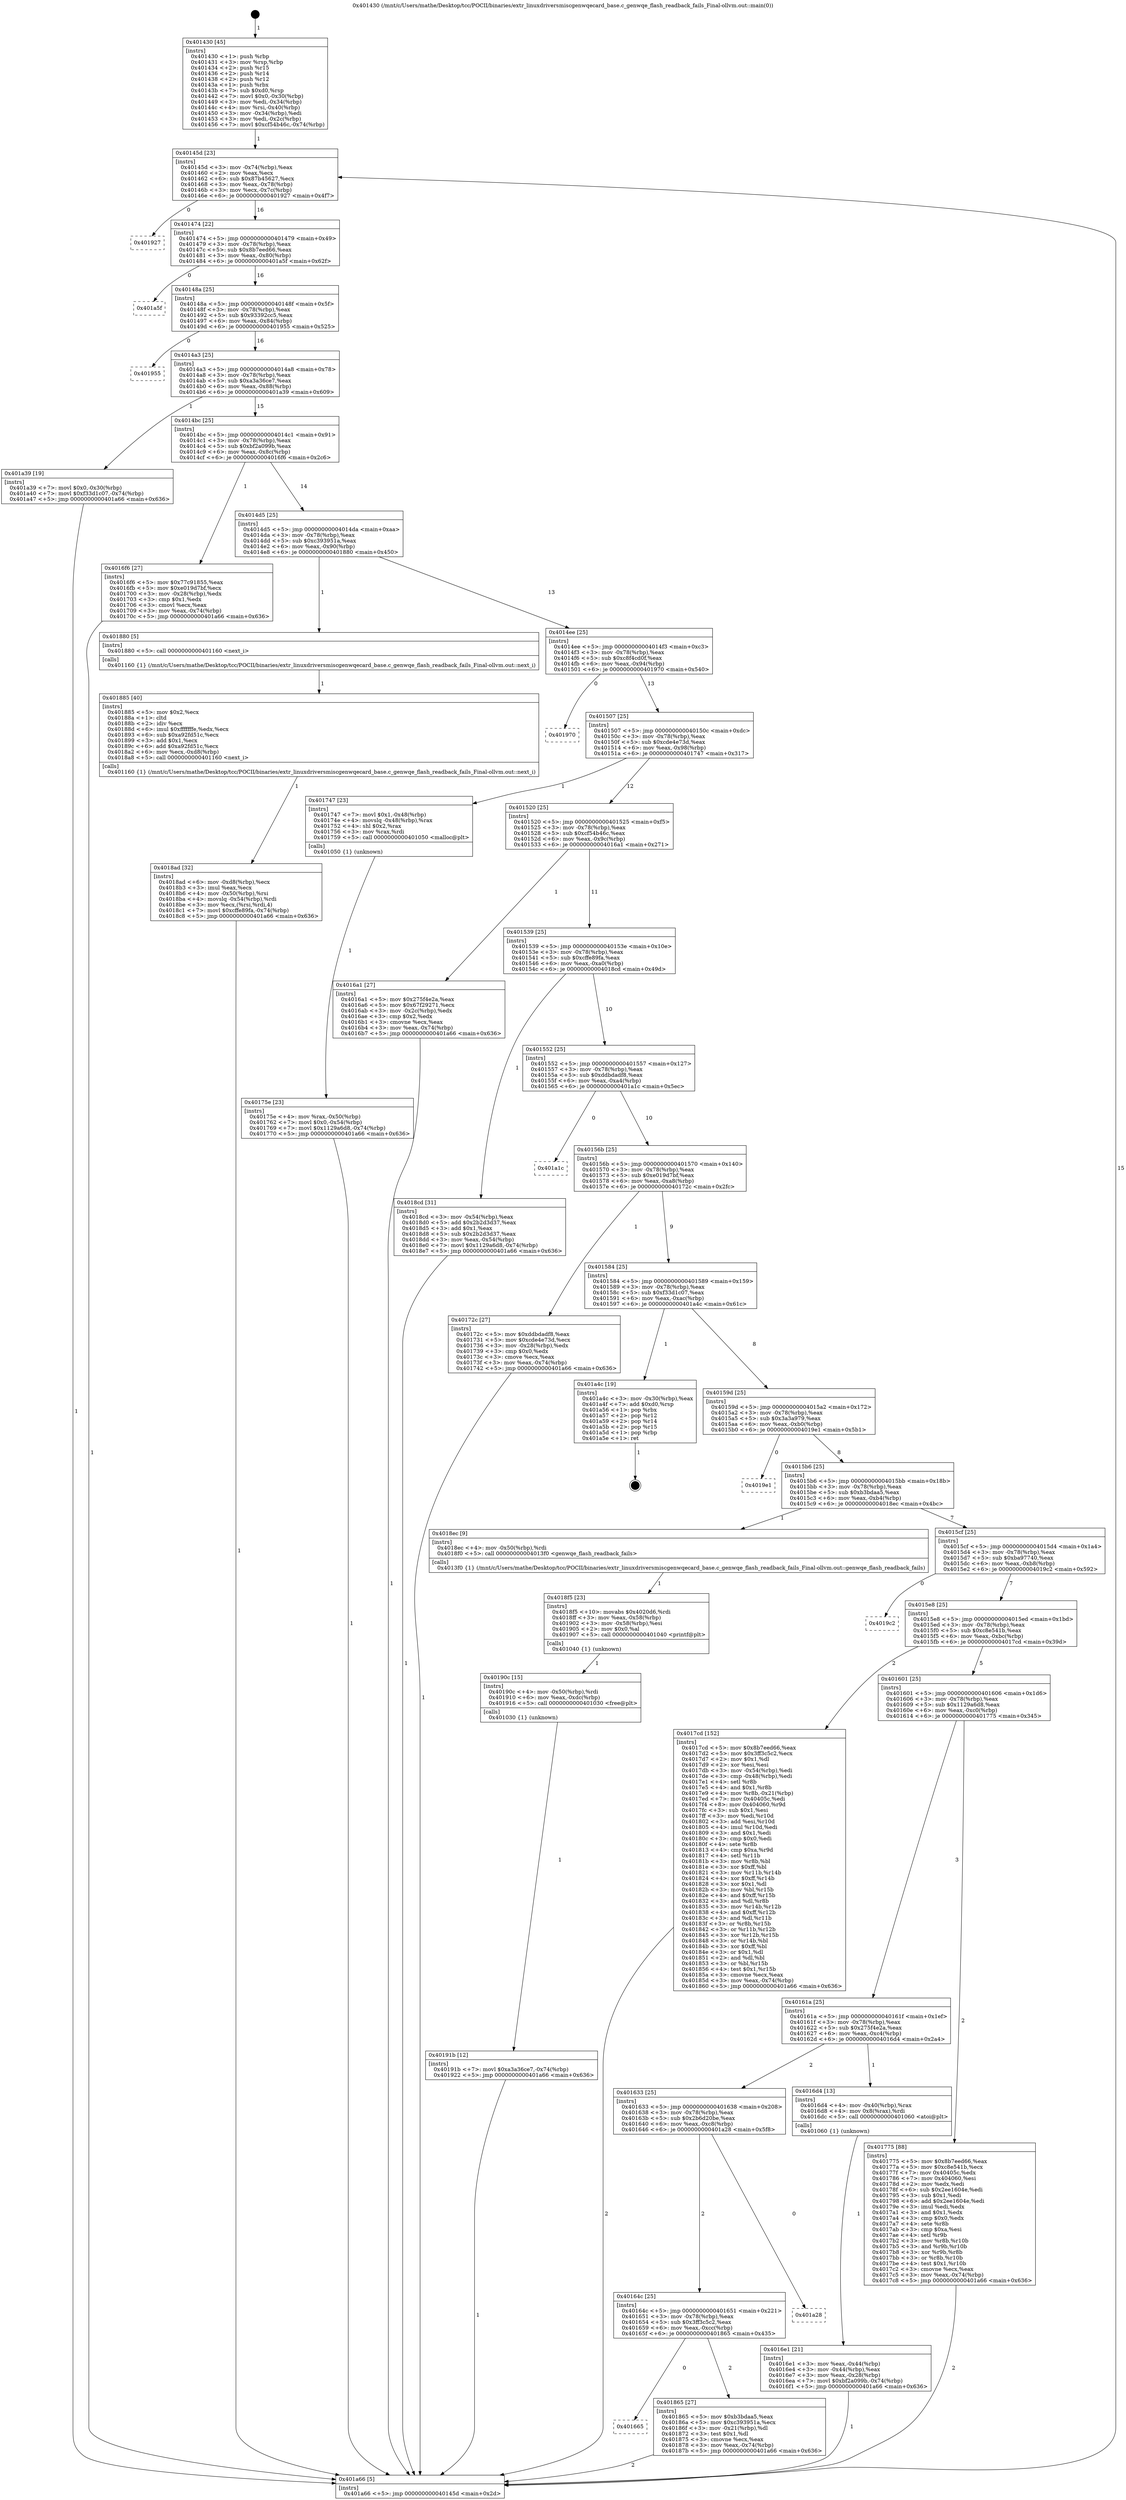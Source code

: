 digraph "0x401430" {
  label = "0x401430 (/mnt/c/Users/mathe/Desktop/tcc/POCII/binaries/extr_linuxdriversmiscgenwqecard_base.c_genwqe_flash_readback_fails_Final-ollvm.out::main(0))"
  labelloc = "t"
  node[shape=record]

  Entry [label="",width=0.3,height=0.3,shape=circle,fillcolor=black,style=filled]
  "0x40145d" [label="{
     0x40145d [23]\l
     | [instrs]\l
     &nbsp;&nbsp;0x40145d \<+3\>: mov -0x74(%rbp),%eax\l
     &nbsp;&nbsp;0x401460 \<+2\>: mov %eax,%ecx\l
     &nbsp;&nbsp;0x401462 \<+6\>: sub $0x87b45627,%ecx\l
     &nbsp;&nbsp;0x401468 \<+3\>: mov %eax,-0x78(%rbp)\l
     &nbsp;&nbsp;0x40146b \<+3\>: mov %ecx,-0x7c(%rbp)\l
     &nbsp;&nbsp;0x40146e \<+6\>: je 0000000000401927 \<main+0x4f7\>\l
  }"]
  "0x401927" [label="{
     0x401927\l
  }", style=dashed]
  "0x401474" [label="{
     0x401474 [22]\l
     | [instrs]\l
     &nbsp;&nbsp;0x401474 \<+5\>: jmp 0000000000401479 \<main+0x49\>\l
     &nbsp;&nbsp;0x401479 \<+3\>: mov -0x78(%rbp),%eax\l
     &nbsp;&nbsp;0x40147c \<+5\>: sub $0x8b7eed66,%eax\l
     &nbsp;&nbsp;0x401481 \<+3\>: mov %eax,-0x80(%rbp)\l
     &nbsp;&nbsp;0x401484 \<+6\>: je 0000000000401a5f \<main+0x62f\>\l
  }"]
  Exit [label="",width=0.3,height=0.3,shape=circle,fillcolor=black,style=filled,peripheries=2]
  "0x401a5f" [label="{
     0x401a5f\l
  }", style=dashed]
  "0x40148a" [label="{
     0x40148a [25]\l
     | [instrs]\l
     &nbsp;&nbsp;0x40148a \<+5\>: jmp 000000000040148f \<main+0x5f\>\l
     &nbsp;&nbsp;0x40148f \<+3\>: mov -0x78(%rbp),%eax\l
     &nbsp;&nbsp;0x401492 \<+5\>: sub $0x93392cc5,%eax\l
     &nbsp;&nbsp;0x401497 \<+6\>: mov %eax,-0x84(%rbp)\l
     &nbsp;&nbsp;0x40149d \<+6\>: je 0000000000401955 \<main+0x525\>\l
  }"]
  "0x40191b" [label="{
     0x40191b [12]\l
     | [instrs]\l
     &nbsp;&nbsp;0x40191b \<+7\>: movl $0xa3a36ce7,-0x74(%rbp)\l
     &nbsp;&nbsp;0x401922 \<+5\>: jmp 0000000000401a66 \<main+0x636\>\l
  }"]
  "0x401955" [label="{
     0x401955\l
  }", style=dashed]
  "0x4014a3" [label="{
     0x4014a3 [25]\l
     | [instrs]\l
     &nbsp;&nbsp;0x4014a3 \<+5\>: jmp 00000000004014a8 \<main+0x78\>\l
     &nbsp;&nbsp;0x4014a8 \<+3\>: mov -0x78(%rbp),%eax\l
     &nbsp;&nbsp;0x4014ab \<+5\>: sub $0xa3a36ce7,%eax\l
     &nbsp;&nbsp;0x4014b0 \<+6\>: mov %eax,-0x88(%rbp)\l
     &nbsp;&nbsp;0x4014b6 \<+6\>: je 0000000000401a39 \<main+0x609\>\l
  }"]
  "0x40190c" [label="{
     0x40190c [15]\l
     | [instrs]\l
     &nbsp;&nbsp;0x40190c \<+4\>: mov -0x50(%rbp),%rdi\l
     &nbsp;&nbsp;0x401910 \<+6\>: mov %eax,-0xdc(%rbp)\l
     &nbsp;&nbsp;0x401916 \<+5\>: call 0000000000401030 \<free@plt\>\l
     | [calls]\l
     &nbsp;&nbsp;0x401030 \{1\} (unknown)\l
  }"]
  "0x401a39" [label="{
     0x401a39 [19]\l
     | [instrs]\l
     &nbsp;&nbsp;0x401a39 \<+7\>: movl $0x0,-0x30(%rbp)\l
     &nbsp;&nbsp;0x401a40 \<+7\>: movl $0xf33d1c07,-0x74(%rbp)\l
     &nbsp;&nbsp;0x401a47 \<+5\>: jmp 0000000000401a66 \<main+0x636\>\l
  }"]
  "0x4014bc" [label="{
     0x4014bc [25]\l
     | [instrs]\l
     &nbsp;&nbsp;0x4014bc \<+5\>: jmp 00000000004014c1 \<main+0x91\>\l
     &nbsp;&nbsp;0x4014c1 \<+3\>: mov -0x78(%rbp),%eax\l
     &nbsp;&nbsp;0x4014c4 \<+5\>: sub $0xbf2a099b,%eax\l
     &nbsp;&nbsp;0x4014c9 \<+6\>: mov %eax,-0x8c(%rbp)\l
     &nbsp;&nbsp;0x4014cf \<+6\>: je 00000000004016f6 \<main+0x2c6\>\l
  }"]
  "0x4018f5" [label="{
     0x4018f5 [23]\l
     | [instrs]\l
     &nbsp;&nbsp;0x4018f5 \<+10\>: movabs $0x4020d6,%rdi\l
     &nbsp;&nbsp;0x4018ff \<+3\>: mov %eax,-0x58(%rbp)\l
     &nbsp;&nbsp;0x401902 \<+3\>: mov -0x58(%rbp),%esi\l
     &nbsp;&nbsp;0x401905 \<+2\>: mov $0x0,%al\l
     &nbsp;&nbsp;0x401907 \<+5\>: call 0000000000401040 \<printf@plt\>\l
     | [calls]\l
     &nbsp;&nbsp;0x401040 \{1\} (unknown)\l
  }"]
  "0x4016f6" [label="{
     0x4016f6 [27]\l
     | [instrs]\l
     &nbsp;&nbsp;0x4016f6 \<+5\>: mov $0x77c91855,%eax\l
     &nbsp;&nbsp;0x4016fb \<+5\>: mov $0xe019d7bf,%ecx\l
     &nbsp;&nbsp;0x401700 \<+3\>: mov -0x28(%rbp),%edx\l
     &nbsp;&nbsp;0x401703 \<+3\>: cmp $0x1,%edx\l
     &nbsp;&nbsp;0x401706 \<+3\>: cmovl %ecx,%eax\l
     &nbsp;&nbsp;0x401709 \<+3\>: mov %eax,-0x74(%rbp)\l
     &nbsp;&nbsp;0x40170c \<+5\>: jmp 0000000000401a66 \<main+0x636\>\l
  }"]
  "0x4014d5" [label="{
     0x4014d5 [25]\l
     | [instrs]\l
     &nbsp;&nbsp;0x4014d5 \<+5\>: jmp 00000000004014da \<main+0xaa\>\l
     &nbsp;&nbsp;0x4014da \<+3\>: mov -0x78(%rbp),%eax\l
     &nbsp;&nbsp;0x4014dd \<+5\>: sub $0xc393951a,%eax\l
     &nbsp;&nbsp;0x4014e2 \<+6\>: mov %eax,-0x90(%rbp)\l
     &nbsp;&nbsp;0x4014e8 \<+6\>: je 0000000000401880 \<main+0x450\>\l
  }"]
  "0x4018ad" [label="{
     0x4018ad [32]\l
     | [instrs]\l
     &nbsp;&nbsp;0x4018ad \<+6\>: mov -0xd8(%rbp),%ecx\l
     &nbsp;&nbsp;0x4018b3 \<+3\>: imul %eax,%ecx\l
     &nbsp;&nbsp;0x4018b6 \<+4\>: mov -0x50(%rbp),%rsi\l
     &nbsp;&nbsp;0x4018ba \<+4\>: movslq -0x54(%rbp),%rdi\l
     &nbsp;&nbsp;0x4018be \<+3\>: mov %ecx,(%rsi,%rdi,4)\l
     &nbsp;&nbsp;0x4018c1 \<+7\>: movl $0xcffe89fa,-0x74(%rbp)\l
     &nbsp;&nbsp;0x4018c8 \<+5\>: jmp 0000000000401a66 \<main+0x636\>\l
  }"]
  "0x401880" [label="{
     0x401880 [5]\l
     | [instrs]\l
     &nbsp;&nbsp;0x401880 \<+5\>: call 0000000000401160 \<next_i\>\l
     | [calls]\l
     &nbsp;&nbsp;0x401160 \{1\} (/mnt/c/Users/mathe/Desktop/tcc/POCII/binaries/extr_linuxdriversmiscgenwqecard_base.c_genwqe_flash_readback_fails_Final-ollvm.out::next_i)\l
  }"]
  "0x4014ee" [label="{
     0x4014ee [25]\l
     | [instrs]\l
     &nbsp;&nbsp;0x4014ee \<+5\>: jmp 00000000004014f3 \<main+0xc3\>\l
     &nbsp;&nbsp;0x4014f3 \<+3\>: mov -0x78(%rbp),%eax\l
     &nbsp;&nbsp;0x4014f6 \<+5\>: sub $0xc8f4cd0f,%eax\l
     &nbsp;&nbsp;0x4014fb \<+6\>: mov %eax,-0x94(%rbp)\l
     &nbsp;&nbsp;0x401501 \<+6\>: je 0000000000401970 \<main+0x540\>\l
  }"]
  "0x401885" [label="{
     0x401885 [40]\l
     | [instrs]\l
     &nbsp;&nbsp;0x401885 \<+5\>: mov $0x2,%ecx\l
     &nbsp;&nbsp;0x40188a \<+1\>: cltd\l
     &nbsp;&nbsp;0x40188b \<+2\>: idiv %ecx\l
     &nbsp;&nbsp;0x40188d \<+6\>: imul $0xfffffffe,%edx,%ecx\l
     &nbsp;&nbsp;0x401893 \<+6\>: sub $0xa92fd51c,%ecx\l
     &nbsp;&nbsp;0x401899 \<+3\>: add $0x1,%ecx\l
     &nbsp;&nbsp;0x40189c \<+6\>: add $0xa92fd51c,%ecx\l
     &nbsp;&nbsp;0x4018a2 \<+6\>: mov %ecx,-0xd8(%rbp)\l
     &nbsp;&nbsp;0x4018a8 \<+5\>: call 0000000000401160 \<next_i\>\l
     | [calls]\l
     &nbsp;&nbsp;0x401160 \{1\} (/mnt/c/Users/mathe/Desktop/tcc/POCII/binaries/extr_linuxdriversmiscgenwqecard_base.c_genwqe_flash_readback_fails_Final-ollvm.out::next_i)\l
  }"]
  "0x401970" [label="{
     0x401970\l
  }", style=dashed]
  "0x401507" [label="{
     0x401507 [25]\l
     | [instrs]\l
     &nbsp;&nbsp;0x401507 \<+5\>: jmp 000000000040150c \<main+0xdc\>\l
     &nbsp;&nbsp;0x40150c \<+3\>: mov -0x78(%rbp),%eax\l
     &nbsp;&nbsp;0x40150f \<+5\>: sub $0xcde4e73d,%eax\l
     &nbsp;&nbsp;0x401514 \<+6\>: mov %eax,-0x98(%rbp)\l
     &nbsp;&nbsp;0x40151a \<+6\>: je 0000000000401747 \<main+0x317\>\l
  }"]
  "0x401665" [label="{
     0x401665\l
  }", style=dashed]
  "0x401747" [label="{
     0x401747 [23]\l
     | [instrs]\l
     &nbsp;&nbsp;0x401747 \<+7\>: movl $0x1,-0x48(%rbp)\l
     &nbsp;&nbsp;0x40174e \<+4\>: movslq -0x48(%rbp),%rax\l
     &nbsp;&nbsp;0x401752 \<+4\>: shl $0x2,%rax\l
     &nbsp;&nbsp;0x401756 \<+3\>: mov %rax,%rdi\l
     &nbsp;&nbsp;0x401759 \<+5\>: call 0000000000401050 \<malloc@plt\>\l
     | [calls]\l
     &nbsp;&nbsp;0x401050 \{1\} (unknown)\l
  }"]
  "0x401520" [label="{
     0x401520 [25]\l
     | [instrs]\l
     &nbsp;&nbsp;0x401520 \<+5\>: jmp 0000000000401525 \<main+0xf5\>\l
     &nbsp;&nbsp;0x401525 \<+3\>: mov -0x78(%rbp),%eax\l
     &nbsp;&nbsp;0x401528 \<+5\>: sub $0xcf54b46c,%eax\l
     &nbsp;&nbsp;0x40152d \<+6\>: mov %eax,-0x9c(%rbp)\l
     &nbsp;&nbsp;0x401533 \<+6\>: je 00000000004016a1 \<main+0x271\>\l
  }"]
  "0x401865" [label="{
     0x401865 [27]\l
     | [instrs]\l
     &nbsp;&nbsp;0x401865 \<+5\>: mov $0xb3bdaa5,%eax\l
     &nbsp;&nbsp;0x40186a \<+5\>: mov $0xc393951a,%ecx\l
     &nbsp;&nbsp;0x40186f \<+3\>: mov -0x21(%rbp),%dl\l
     &nbsp;&nbsp;0x401872 \<+3\>: test $0x1,%dl\l
     &nbsp;&nbsp;0x401875 \<+3\>: cmovne %ecx,%eax\l
     &nbsp;&nbsp;0x401878 \<+3\>: mov %eax,-0x74(%rbp)\l
     &nbsp;&nbsp;0x40187b \<+5\>: jmp 0000000000401a66 \<main+0x636\>\l
  }"]
  "0x4016a1" [label="{
     0x4016a1 [27]\l
     | [instrs]\l
     &nbsp;&nbsp;0x4016a1 \<+5\>: mov $0x275f4e2a,%eax\l
     &nbsp;&nbsp;0x4016a6 \<+5\>: mov $0x67f29271,%ecx\l
     &nbsp;&nbsp;0x4016ab \<+3\>: mov -0x2c(%rbp),%edx\l
     &nbsp;&nbsp;0x4016ae \<+3\>: cmp $0x2,%edx\l
     &nbsp;&nbsp;0x4016b1 \<+3\>: cmovne %ecx,%eax\l
     &nbsp;&nbsp;0x4016b4 \<+3\>: mov %eax,-0x74(%rbp)\l
     &nbsp;&nbsp;0x4016b7 \<+5\>: jmp 0000000000401a66 \<main+0x636\>\l
  }"]
  "0x401539" [label="{
     0x401539 [25]\l
     | [instrs]\l
     &nbsp;&nbsp;0x401539 \<+5\>: jmp 000000000040153e \<main+0x10e\>\l
     &nbsp;&nbsp;0x40153e \<+3\>: mov -0x78(%rbp),%eax\l
     &nbsp;&nbsp;0x401541 \<+5\>: sub $0xcffe89fa,%eax\l
     &nbsp;&nbsp;0x401546 \<+6\>: mov %eax,-0xa0(%rbp)\l
     &nbsp;&nbsp;0x40154c \<+6\>: je 00000000004018cd \<main+0x49d\>\l
  }"]
  "0x401a66" [label="{
     0x401a66 [5]\l
     | [instrs]\l
     &nbsp;&nbsp;0x401a66 \<+5\>: jmp 000000000040145d \<main+0x2d\>\l
  }"]
  "0x401430" [label="{
     0x401430 [45]\l
     | [instrs]\l
     &nbsp;&nbsp;0x401430 \<+1\>: push %rbp\l
     &nbsp;&nbsp;0x401431 \<+3\>: mov %rsp,%rbp\l
     &nbsp;&nbsp;0x401434 \<+2\>: push %r15\l
     &nbsp;&nbsp;0x401436 \<+2\>: push %r14\l
     &nbsp;&nbsp;0x401438 \<+2\>: push %r12\l
     &nbsp;&nbsp;0x40143a \<+1\>: push %rbx\l
     &nbsp;&nbsp;0x40143b \<+7\>: sub $0xd0,%rsp\l
     &nbsp;&nbsp;0x401442 \<+7\>: movl $0x0,-0x30(%rbp)\l
     &nbsp;&nbsp;0x401449 \<+3\>: mov %edi,-0x34(%rbp)\l
     &nbsp;&nbsp;0x40144c \<+4\>: mov %rsi,-0x40(%rbp)\l
     &nbsp;&nbsp;0x401450 \<+3\>: mov -0x34(%rbp),%edi\l
     &nbsp;&nbsp;0x401453 \<+3\>: mov %edi,-0x2c(%rbp)\l
     &nbsp;&nbsp;0x401456 \<+7\>: movl $0xcf54b46c,-0x74(%rbp)\l
  }"]
  "0x40164c" [label="{
     0x40164c [25]\l
     | [instrs]\l
     &nbsp;&nbsp;0x40164c \<+5\>: jmp 0000000000401651 \<main+0x221\>\l
     &nbsp;&nbsp;0x401651 \<+3\>: mov -0x78(%rbp),%eax\l
     &nbsp;&nbsp;0x401654 \<+5\>: sub $0x3ff3c5c2,%eax\l
     &nbsp;&nbsp;0x401659 \<+6\>: mov %eax,-0xcc(%rbp)\l
     &nbsp;&nbsp;0x40165f \<+6\>: je 0000000000401865 \<main+0x435\>\l
  }"]
  "0x4018cd" [label="{
     0x4018cd [31]\l
     | [instrs]\l
     &nbsp;&nbsp;0x4018cd \<+3\>: mov -0x54(%rbp),%eax\l
     &nbsp;&nbsp;0x4018d0 \<+5\>: add $0x2b2d3d37,%eax\l
     &nbsp;&nbsp;0x4018d5 \<+3\>: add $0x1,%eax\l
     &nbsp;&nbsp;0x4018d8 \<+5\>: sub $0x2b2d3d37,%eax\l
     &nbsp;&nbsp;0x4018dd \<+3\>: mov %eax,-0x54(%rbp)\l
     &nbsp;&nbsp;0x4018e0 \<+7\>: movl $0x1129a6d8,-0x74(%rbp)\l
     &nbsp;&nbsp;0x4018e7 \<+5\>: jmp 0000000000401a66 \<main+0x636\>\l
  }"]
  "0x401552" [label="{
     0x401552 [25]\l
     | [instrs]\l
     &nbsp;&nbsp;0x401552 \<+5\>: jmp 0000000000401557 \<main+0x127\>\l
     &nbsp;&nbsp;0x401557 \<+3\>: mov -0x78(%rbp),%eax\l
     &nbsp;&nbsp;0x40155a \<+5\>: sub $0xddbdadf8,%eax\l
     &nbsp;&nbsp;0x40155f \<+6\>: mov %eax,-0xa4(%rbp)\l
     &nbsp;&nbsp;0x401565 \<+6\>: je 0000000000401a1c \<main+0x5ec\>\l
  }"]
  "0x401a28" [label="{
     0x401a28\l
  }", style=dashed]
  "0x401a1c" [label="{
     0x401a1c\l
  }", style=dashed]
  "0x40156b" [label="{
     0x40156b [25]\l
     | [instrs]\l
     &nbsp;&nbsp;0x40156b \<+5\>: jmp 0000000000401570 \<main+0x140\>\l
     &nbsp;&nbsp;0x401570 \<+3\>: mov -0x78(%rbp),%eax\l
     &nbsp;&nbsp;0x401573 \<+5\>: sub $0xe019d7bf,%eax\l
     &nbsp;&nbsp;0x401578 \<+6\>: mov %eax,-0xa8(%rbp)\l
     &nbsp;&nbsp;0x40157e \<+6\>: je 000000000040172c \<main+0x2fc\>\l
  }"]
  "0x40175e" [label="{
     0x40175e [23]\l
     | [instrs]\l
     &nbsp;&nbsp;0x40175e \<+4\>: mov %rax,-0x50(%rbp)\l
     &nbsp;&nbsp;0x401762 \<+7\>: movl $0x0,-0x54(%rbp)\l
     &nbsp;&nbsp;0x401769 \<+7\>: movl $0x1129a6d8,-0x74(%rbp)\l
     &nbsp;&nbsp;0x401770 \<+5\>: jmp 0000000000401a66 \<main+0x636\>\l
  }"]
  "0x40172c" [label="{
     0x40172c [27]\l
     | [instrs]\l
     &nbsp;&nbsp;0x40172c \<+5\>: mov $0xddbdadf8,%eax\l
     &nbsp;&nbsp;0x401731 \<+5\>: mov $0xcde4e73d,%ecx\l
     &nbsp;&nbsp;0x401736 \<+3\>: mov -0x28(%rbp),%edx\l
     &nbsp;&nbsp;0x401739 \<+3\>: cmp $0x0,%edx\l
     &nbsp;&nbsp;0x40173c \<+3\>: cmove %ecx,%eax\l
     &nbsp;&nbsp;0x40173f \<+3\>: mov %eax,-0x74(%rbp)\l
     &nbsp;&nbsp;0x401742 \<+5\>: jmp 0000000000401a66 \<main+0x636\>\l
  }"]
  "0x401584" [label="{
     0x401584 [25]\l
     | [instrs]\l
     &nbsp;&nbsp;0x401584 \<+5\>: jmp 0000000000401589 \<main+0x159\>\l
     &nbsp;&nbsp;0x401589 \<+3\>: mov -0x78(%rbp),%eax\l
     &nbsp;&nbsp;0x40158c \<+5\>: sub $0xf33d1c07,%eax\l
     &nbsp;&nbsp;0x401591 \<+6\>: mov %eax,-0xac(%rbp)\l
     &nbsp;&nbsp;0x401597 \<+6\>: je 0000000000401a4c \<main+0x61c\>\l
  }"]
  "0x4016e1" [label="{
     0x4016e1 [21]\l
     | [instrs]\l
     &nbsp;&nbsp;0x4016e1 \<+3\>: mov %eax,-0x44(%rbp)\l
     &nbsp;&nbsp;0x4016e4 \<+3\>: mov -0x44(%rbp),%eax\l
     &nbsp;&nbsp;0x4016e7 \<+3\>: mov %eax,-0x28(%rbp)\l
     &nbsp;&nbsp;0x4016ea \<+7\>: movl $0xbf2a099b,-0x74(%rbp)\l
     &nbsp;&nbsp;0x4016f1 \<+5\>: jmp 0000000000401a66 \<main+0x636\>\l
  }"]
  "0x401a4c" [label="{
     0x401a4c [19]\l
     | [instrs]\l
     &nbsp;&nbsp;0x401a4c \<+3\>: mov -0x30(%rbp),%eax\l
     &nbsp;&nbsp;0x401a4f \<+7\>: add $0xd0,%rsp\l
     &nbsp;&nbsp;0x401a56 \<+1\>: pop %rbx\l
     &nbsp;&nbsp;0x401a57 \<+2\>: pop %r12\l
     &nbsp;&nbsp;0x401a59 \<+2\>: pop %r14\l
     &nbsp;&nbsp;0x401a5b \<+2\>: pop %r15\l
     &nbsp;&nbsp;0x401a5d \<+1\>: pop %rbp\l
     &nbsp;&nbsp;0x401a5e \<+1\>: ret\l
  }"]
  "0x40159d" [label="{
     0x40159d [25]\l
     | [instrs]\l
     &nbsp;&nbsp;0x40159d \<+5\>: jmp 00000000004015a2 \<main+0x172\>\l
     &nbsp;&nbsp;0x4015a2 \<+3\>: mov -0x78(%rbp),%eax\l
     &nbsp;&nbsp;0x4015a5 \<+5\>: sub $0x3a3a979,%eax\l
     &nbsp;&nbsp;0x4015aa \<+6\>: mov %eax,-0xb0(%rbp)\l
     &nbsp;&nbsp;0x4015b0 \<+6\>: je 00000000004019e1 \<main+0x5b1\>\l
  }"]
  "0x401633" [label="{
     0x401633 [25]\l
     | [instrs]\l
     &nbsp;&nbsp;0x401633 \<+5\>: jmp 0000000000401638 \<main+0x208\>\l
     &nbsp;&nbsp;0x401638 \<+3\>: mov -0x78(%rbp),%eax\l
     &nbsp;&nbsp;0x40163b \<+5\>: sub $0x2b6d20be,%eax\l
     &nbsp;&nbsp;0x401640 \<+6\>: mov %eax,-0xc8(%rbp)\l
     &nbsp;&nbsp;0x401646 \<+6\>: je 0000000000401a28 \<main+0x5f8\>\l
  }"]
  "0x4019e1" [label="{
     0x4019e1\l
  }", style=dashed]
  "0x4015b6" [label="{
     0x4015b6 [25]\l
     | [instrs]\l
     &nbsp;&nbsp;0x4015b6 \<+5\>: jmp 00000000004015bb \<main+0x18b\>\l
     &nbsp;&nbsp;0x4015bb \<+3\>: mov -0x78(%rbp),%eax\l
     &nbsp;&nbsp;0x4015be \<+5\>: sub $0xb3bdaa5,%eax\l
     &nbsp;&nbsp;0x4015c3 \<+6\>: mov %eax,-0xb4(%rbp)\l
     &nbsp;&nbsp;0x4015c9 \<+6\>: je 00000000004018ec \<main+0x4bc\>\l
  }"]
  "0x4016d4" [label="{
     0x4016d4 [13]\l
     | [instrs]\l
     &nbsp;&nbsp;0x4016d4 \<+4\>: mov -0x40(%rbp),%rax\l
     &nbsp;&nbsp;0x4016d8 \<+4\>: mov 0x8(%rax),%rdi\l
     &nbsp;&nbsp;0x4016dc \<+5\>: call 0000000000401060 \<atoi@plt\>\l
     | [calls]\l
     &nbsp;&nbsp;0x401060 \{1\} (unknown)\l
  }"]
  "0x4018ec" [label="{
     0x4018ec [9]\l
     | [instrs]\l
     &nbsp;&nbsp;0x4018ec \<+4\>: mov -0x50(%rbp),%rdi\l
     &nbsp;&nbsp;0x4018f0 \<+5\>: call 00000000004013f0 \<genwqe_flash_readback_fails\>\l
     | [calls]\l
     &nbsp;&nbsp;0x4013f0 \{1\} (/mnt/c/Users/mathe/Desktop/tcc/POCII/binaries/extr_linuxdriversmiscgenwqecard_base.c_genwqe_flash_readback_fails_Final-ollvm.out::genwqe_flash_readback_fails)\l
  }"]
  "0x4015cf" [label="{
     0x4015cf [25]\l
     | [instrs]\l
     &nbsp;&nbsp;0x4015cf \<+5\>: jmp 00000000004015d4 \<main+0x1a4\>\l
     &nbsp;&nbsp;0x4015d4 \<+3\>: mov -0x78(%rbp),%eax\l
     &nbsp;&nbsp;0x4015d7 \<+5\>: sub $0xba97740,%eax\l
     &nbsp;&nbsp;0x4015dc \<+6\>: mov %eax,-0xb8(%rbp)\l
     &nbsp;&nbsp;0x4015e2 \<+6\>: je 00000000004019c2 \<main+0x592\>\l
  }"]
  "0x40161a" [label="{
     0x40161a [25]\l
     | [instrs]\l
     &nbsp;&nbsp;0x40161a \<+5\>: jmp 000000000040161f \<main+0x1ef\>\l
     &nbsp;&nbsp;0x40161f \<+3\>: mov -0x78(%rbp),%eax\l
     &nbsp;&nbsp;0x401622 \<+5\>: sub $0x275f4e2a,%eax\l
     &nbsp;&nbsp;0x401627 \<+6\>: mov %eax,-0xc4(%rbp)\l
     &nbsp;&nbsp;0x40162d \<+6\>: je 00000000004016d4 \<main+0x2a4\>\l
  }"]
  "0x4019c2" [label="{
     0x4019c2\l
  }", style=dashed]
  "0x4015e8" [label="{
     0x4015e8 [25]\l
     | [instrs]\l
     &nbsp;&nbsp;0x4015e8 \<+5\>: jmp 00000000004015ed \<main+0x1bd\>\l
     &nbsp;&nbsp;0x4015ed \<+3\>: mov -0x78(%rbp),%eax\l
     &nbsp;&nbsp;0x4015f0 \<+5\>: sub $0xc8e541b,%eax\l
     &nbsp;&nbsp;0x4015f5 \<+6\>: mov %eax,-0xbc(%rbp)\l
     &nbsp;&nbsp;0x4015fb \<+6\>: je 00000000004017cd \<main+0x39d\>\l
  }"]
  "0x401775" [label="{
     0x401775 [88]\l
     | [instrs]\l
     &nbsp;&nbsp;0x401775 \<+5\>: mov $0x8b7eed66,%eax\l
     &nbsp;&nbsp;0x40177a \<+5\>: mov $0xc8e541b,%ecx\l
     &nbsp;&nbsp;0x40177f \<+7\>: mov 0x40405c,%edx\l
     &nbsp;&nbsp;0x401786 \<+7\>: mov 0x404060,%esi\l
     &nbsp;&nbsp;0x40178d \<+2\>: mov %edx,%edi\l
     &nbsp;&nbsp;0x40178f \<+6\>: sub $0x2ee1604e,%edi\l
     &nbsp;&nbsp;0x401795 \<+3\>: sub $0x1,%edi\l
     &nbsp;&nbsp;0x401798 \<+6\>: add $0x2ee1604e,%edi\l
     &nbsp;&nbsp;0x40179e \<+3\>: imul %edi,%edx\l
     &nbsp;&nbsp;0x4017a1 \<+3\>: and $0x1,%edx\l
     &nbsp;&nbsp;0x4017a4 \<+3\>: cmp $0x0,%edx\l
     &nbsp;&nbsp;0x4017a7 \<+4\>: sete %r8b\l
     &nbsp;&nbsp;0x4017ab \<+3\>: cmp $0xa,%esi\l
     &nbsp;&nbsp;0x4017ae \<+4\>: setl %r9b\l
     &nbsp;&nbsp;0x4017b2 \<+3\>: mov %r8b,%r10b\l
     &nbsp;&nbsp;0x4017b5 \<+3\>: and %r9b,%r10b\l
     &nbsp;&nbsp;0x4017b8 \<+3\>: xor %r9b,%r8b\l
     &nbsp;&nbsp;0x4017bb \<+3\>: or %r8b,%r10b\l
     &nbsp;&nbsp;0x4017be \<+4\>: test $0x1,%r10b\l
     &nbsp;&nbsp;0x4017c2 \<+3\>: cmovne %ecx,%eax\l
     &nbsp;&nbsp;0x4017c5 \<+3\>: mov %eax,-0x74(%rbp)\l
     &nbsp;&nbsp;0x4017c8 \<+5\>: jmp 0000000000401a66 \<main+0x636\>\l
  }"]
  "0x4017cd" [label="{
     0x4017cd [152]\l
     | [instrs]\l
     &nbsp;&nbsp;0x4017cd \<+5\>: mov $0x8b7eed66,%eax\l
     &nbsp;&nbsp;0x4017d2 \<+5\>: mov $0x3ff3c5c2,%ecx\l
     &nbsp;&nbsp;0x4017d7 \<+2\>: mov $0x1,%dl\l
     &nbsp;&nbsp;0x4017d9 \<+2\>: xor %esi,%esi\l
     &nbsp;&nbsp;0x4017db \<+3\>: mov -0x54(%rbp),%edi\l
     &nbsp;&nbsp;0x4017de \<+3\>: cmp -0x48(%rbp),%edi\l
     &nbsp;&nbsp;0x4017e1 \<+4\>: setl %r8b\l
     &nbsp;&nbsp;0x4017e5 \<+4\>: and $0x1,%r8b\l
     &nbsp;&nbsp;0x4017e9 \<+4\>: mov %r8b,-0x21(%rbp)\l
     &nbsp;&nbsp;0x4017ed \<+7\>: mov 0x40405c,%edi\l
     &nbsp;&nbsp;0x4017f4 \<+8\>: mov 0x404060,%r9d\l
     &nbsp;&nbsp;0x4017fc \<+3\>: sub $0x1,%esi\l
     &nbsp;&nbsp;0x4017ff \<+3\>: mov %edi,%r10d\l
     &nbsp;&nbsp;0x401802 \<+3\>: add %esi,%r10d\l
     &nbsp;&nbsp;0x401805 \<+4\>: imul %r10d,%edi\l
     &nbsp;&nbsp;0x401809 \<+3\>: and $0x1,%edi\l
     &nbsp;&nbsp;0x40180c \<+3\>: cmp $0x0,%edi\l
     &nbsp;&nbsp;0x40180f \<+4\>: sete %r8b\l
     &nbsp;&nbsp;0x401813 \<+4\>: cmp $0xa,%r9d\l
     &nbsp;&nbsp;0x401817 \<+4\>: setl %r11b\l
     &nbsp;&nbsp;0x40181b \<+3\>: mov %r8b,%bl\l
     &nbsp;&nbsp;0x40181e \<+3\>: xor $0xff,%bl\l
     &nbsp;&nbsp;0x401821 \<+3\>: mov %r11b,%r14b\l
     &nbsp;&nbsp;0x401824 \<+4\>: xor $0xff,%r14b\l
     &nbsp;&nbsp;0x401828 \<+3\>: xor $0x1,%dl\l
     &nbsp;&nbsp;0x40182b \<+3\>: mov %bl,%r15b\l
     &nbsp;&nbsp;0x40182e \<+4\>: and $0xff,%r15b\l
     &nbsp;&nbsp;0x401832 \<+3\>: and %dl,%r8b\l
     &nbsp;&nbsp;0x401835 \<+3\>: mov %r14b,%r12b\l
     &nbsp;&nbsp;0x401838 \<+4\>: and $0xff,%r12b\l
     &nbsp;&nbsp;0x40183c \<+3\>: and %dl,%r11b\l
     &nbsp;&nbsp;0x40183f \<+3\>: or %r8b,%r15b\l
     &nbsp;&nbsp;0x401842 \<+3\>: or %r11b,%r12b\l
     &nbsp;&nbsp;0x401845 \<+3\>: xor %r12b,%r15b\l
     &nbsp;&nbsp;0x401848 \<+3\>: or %r14b,%bl\l
     &nbsp;&nbsp;0x40184b \<+3\>: xor $0xff,%bl\l
     &nbsp;&nbsp;0x40184e \<+3\>: or $0x1,%dl\l
     &nbsp;&nbsp;0x401851 \<+2\>: and %dl,%bl\l
     &nbsp;&nbsp;0x401853 \<+3\>: or %bl,%r15b\l
     &nbsp;&nbsp;0x401856 \<+4\>: test $0x1,%r15b\l
     &nbsp;&nbsp;0x40185a \<+3\>: cmovne %ecx,%eax\l
     &nbsp;&nbsp;0x40185d \<+3\>: mov %eax,-0x74(%rbp)\l
     &nbsp;&nbsp;0x401860 \<+5\>: jmp 0000000000401a66 \<main+0x636\>\l
  }"]
  "0x401601" [label="{
     0x401601 [25]\l
     | [instrs]\l
     &nbsp;&nbsp;0x401601 \<+5\>: jmp 0000000000401606 \<main+0x1d6\>\l
     &nbsp;&nbsp;0x401606 \<+3\>: mov -0x78(%rbp),%eax\l
     &nbsp;&nbsp;0x401609 \<+5\>: sub $0x1129a6d8,%eax\l
     &nbsp;&nbsp;0x40160e \<+6\>: mov %eax,-0xc0(%rbp)\l
     &nbsp;&nbsp;0x401614 \<+6\>: je 0000000000401775 \<main+0x345\>\l
  }"]
  Entry -> "0x401430" [label=" 1"]
  "0x40145d" -> "0x401927" [label=" 0"]
  "0x40145d" -> "0x401474" [label=" 16"]
  "0x401a4c" -> Exit [label=" 1"]
  "0x401474" -> "0x401a5f" [label=" 0"]
  "0x401474" -> "0x40148a" [label=" 16"]
  "0x401a39" -> "0x401a66" [label=" 1"]
  "0x40148a" -> "0x401955" [label=" 0"]
  "0x40148a" -> "0x4014a3" [label=" 16"]
  "0x40191b" -> "0x401a66" [label=" 1"]
  "0x4014a3" -> "0x401a39" [label=" 1"]
  "0x4014a3" -> "0x4014bc" [label=" 15"]
  "0x40190c" -> "0x40191b" [label=" 1"]
  "0x4014bc" -> "0x4016f6" [label=" 1"]
  "0x4014bc" -> "0x4014d5" [label=" 14"]
  "0x4018f5" -> "0x40190c" [label=" 1"]
  "0x4014d5" -> "0x401880" [label=" 1"]
  "0x4014d5" -> "0x4014ee" [label=" 13"]
  "0x4018ec" -> "0x4018f5" [label=" 1"]
  "0x4014ee" -> "0x401970" [label=" 0"]
  "0x4014ee" -> "0x401507" [label=" 13"]
  "0x4018cd" -> "0x401a66" [label=" 1"]
  "0x401507" -> "0x401747" [label=" 1"]
  "0x401507" -> "0x401520" [label=" 12"]
  "0x4018ad" -> "0x401a66" [label=" 1"]
  "0x401520" -> "0x4016a1" [label=" 1"]
  "0x401520" -> "0x401539" [label=" 11"]
  "0x4016a1" -> "0x401a66" [label=" 1"]
  "0x401430" -> "0x40145d" [label=" 1"]
  "0x401a66" -> "0x40145d" [label=" 15"]
  "0x401885" -> "0x4018ad" [label=" 1"]
  "0x401539" -> "0x4018cd" [label=" 1"]
  "0x401539" -> "0x401552" [label=" 10"]
  "0x401865" -> "0x401a66" [label=" 2"]
  "0x401552" -> "0x401a1c" [label=" 0"]
  "0x401552" -> "0x40156b" [label=" 10"]
  "0x40164c" -> "0x401665" [label=" 0"]
  "0x40156b" -> "0x40172c" [label=" 1"]
  "0x40156b" -> "0x401584" [label=" 9"]
  "0x401880" -> "0x401885" [label=" 1"]
  "0x401584" -> "0x401a4c" [label=" 1"]
  "0x401584" -> "0x40159d" [label=" 8"]
  "0x401633" -> "0x40164c" [label=" 2"]
  "0x40159d" -> "0x4019e1" [label=" 0"]
  "0x40159d" -> "0x4015b6" [label=" 8"]
  "0x401633" -> "0x401a28" [label=" 0"]
  "0x4015b6" -> "0x4018ec" [label=" 1"]
  "0x4015b6" -> "0x4015cf" [label=" 7"]
  "0x40164c" -> "0x401865" [label=" 2"]
  "0x4015cf" -> "0x4019c2" [label=" 0"]
  "0x4015cf" -> "0x4015e8" [label=" 7"]
  "0x401775" -> "0x401a66" [label=" 2"]
  "0x4015e8" -> "0x4017cd" [label=" 2"]
  "0x4015e8" -> "0x401601" [label=" 5"]
  "0x40175e" -> "0x401a66" [label=" 1"]
  "0x401601" -> "0x401775" [label=" 2"]
  "0x401601" -> "0x40161a" [label=" 3"]
  "0x4017cd" -> "0x401a66" [label=" 2"]
  "0x40161a" -> "0x4016d4" [label=" 1"]
  "0x40161a" -> "0x401633" [label=" 2"]
  "0x4016d4" -> "0x4016e1" [label=" 1"]
  "0x4016e1" -> "0x401a66" [label=" 1"]
  "0x4016f6" -> "0x401a66" [label=" 1"]
  "0x40172c" -> "0x401a66" [label=" 1"]
  "0x401747" -> "0x40175e" [label=" 1"]
}
